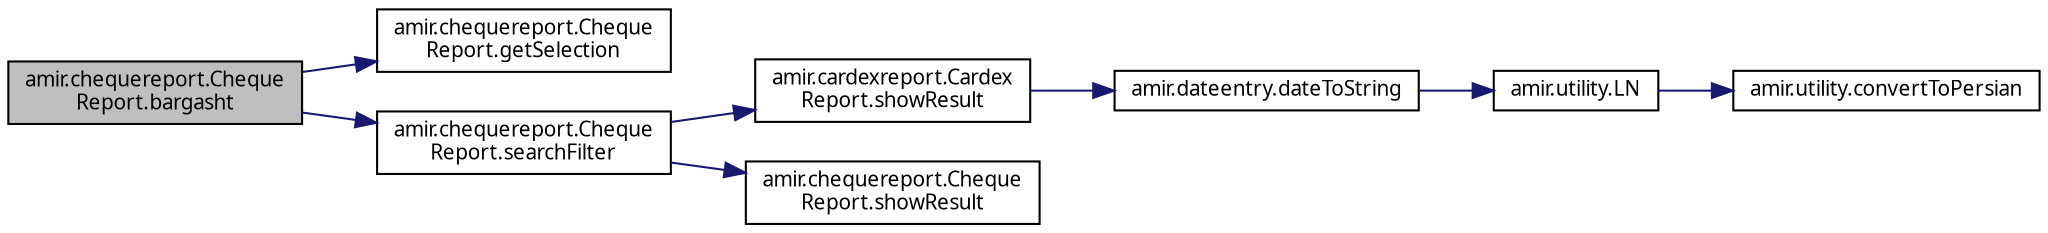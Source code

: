 digraph "amir.chequereport.ChequeReport.bargasht"
{
 // LATEX_PDF_SIZE
  edge [fontname="FreeSans.ttf",fontsize="10",labelfontname="FreeSans.ttf",labelfontsize="10"];
  node [fontname="FreeSans.ttf",fontsize="10",shape=record];
  rankdir="LR";
  Node1 [label="amir.chequereport.Cheque\lReport.bargasht",height=0.2,width=0.4,color="black", fillcolor="grey75", style="filled", fontcolor="black",tooltip=" "];
  Node1 -> Node2 [color="midnightblue",fontsize="10",style="solid",fontname="FreeSans.ttf"];
  Node2 [label="amir.chequereport.Cheque\lReport.getSelection",height=0.2,width=0.4,color="black", fillcolor="white", style="filled",URL="$classamir_1_1chequereport_1_1_cheque_report.html#a6bdecc824a0e05fce724f523a34859b1",tooltip=" "];
  Node1 -> Node3 [color="midnightblue",fontsize="10",style="solid",fontname="FreeSans.ttf"];
  Node3 [label="amir.chequereport.Cheque\lReport.searchFilter",height=0.2,width=0.4,color="black", fillcolor="white", style="filled",URL="$classamir_1_1chequereport_1_1_cheque_report.html#a9345bdece8c7179f5793ba469618c8a9",tooltip=" "];
  Node3 -> Node4 [color="midnightblue",fontsize="10",style="solid",fontname="FreeSans.ttf"];
  Node4 [label="amir.cardexreport.Cardex\lReport.showResult",height=0.2,width=0.4,color="black", fillcolor="white", style="filled",URL="$classamir_1_1cardexreport_1_1_cardex_report.html#a401dc02ff91d512cfe00c592d1d2bb91",tooltip=" "];
  Node4 -> Node5 [color="midnightblue",fontsize="10",style="solid",fontname="FreeSans.ttf"];
  Node5 [label="amir.dateentry.dateToString",height=0.2,width=0.4,color="black", fillcolor="white", style="filled",URL="$group___utility.html#gadc610bce7b44487a4735f43ffa052b28",tooltip=" "];
  Node5 -> Node6 [color="midnightblue",fontsize="10",style="solid",fontname="FreeSans.ttf"];
  Node6 [label="amir.utility.LN",height=0.2,width=0.4,color="black", fillcolor="white", style="filled",URL="$group___utility.html#ga0743603f91496779ad987d6a561f2142",tooltip="Check the active locale and choose number characters from that locale."];
  Node6 -> Node7 [color="midnightblue",fontsize="10",style="solid",fontname="FreeSans.ttf"];
  Node7 [label="amir.utility.convertToPersian",height=0.2,width=0.4,color="black", fillcolor="white", style="filled",URL="$group___utility.html#ga8b89d0d191ac53afdec68da806fe310d",tooltip=" "];
  Node3 -> Node8 [color="midnightblue",fontsize="10",style="solid",fontname="FreeSans.ttf"];
  Node8 [label="amir.chequereport.Cheque\lReport.showResult",height=0.2,width=0.4,color="black", fillcolor="white", style="filled",URL="$classamir_1_1chequereport_1_1_cheque_report.html#a147a59497bba5c1ac0915bd80fb2ee5f",tooltip=" "];
}
